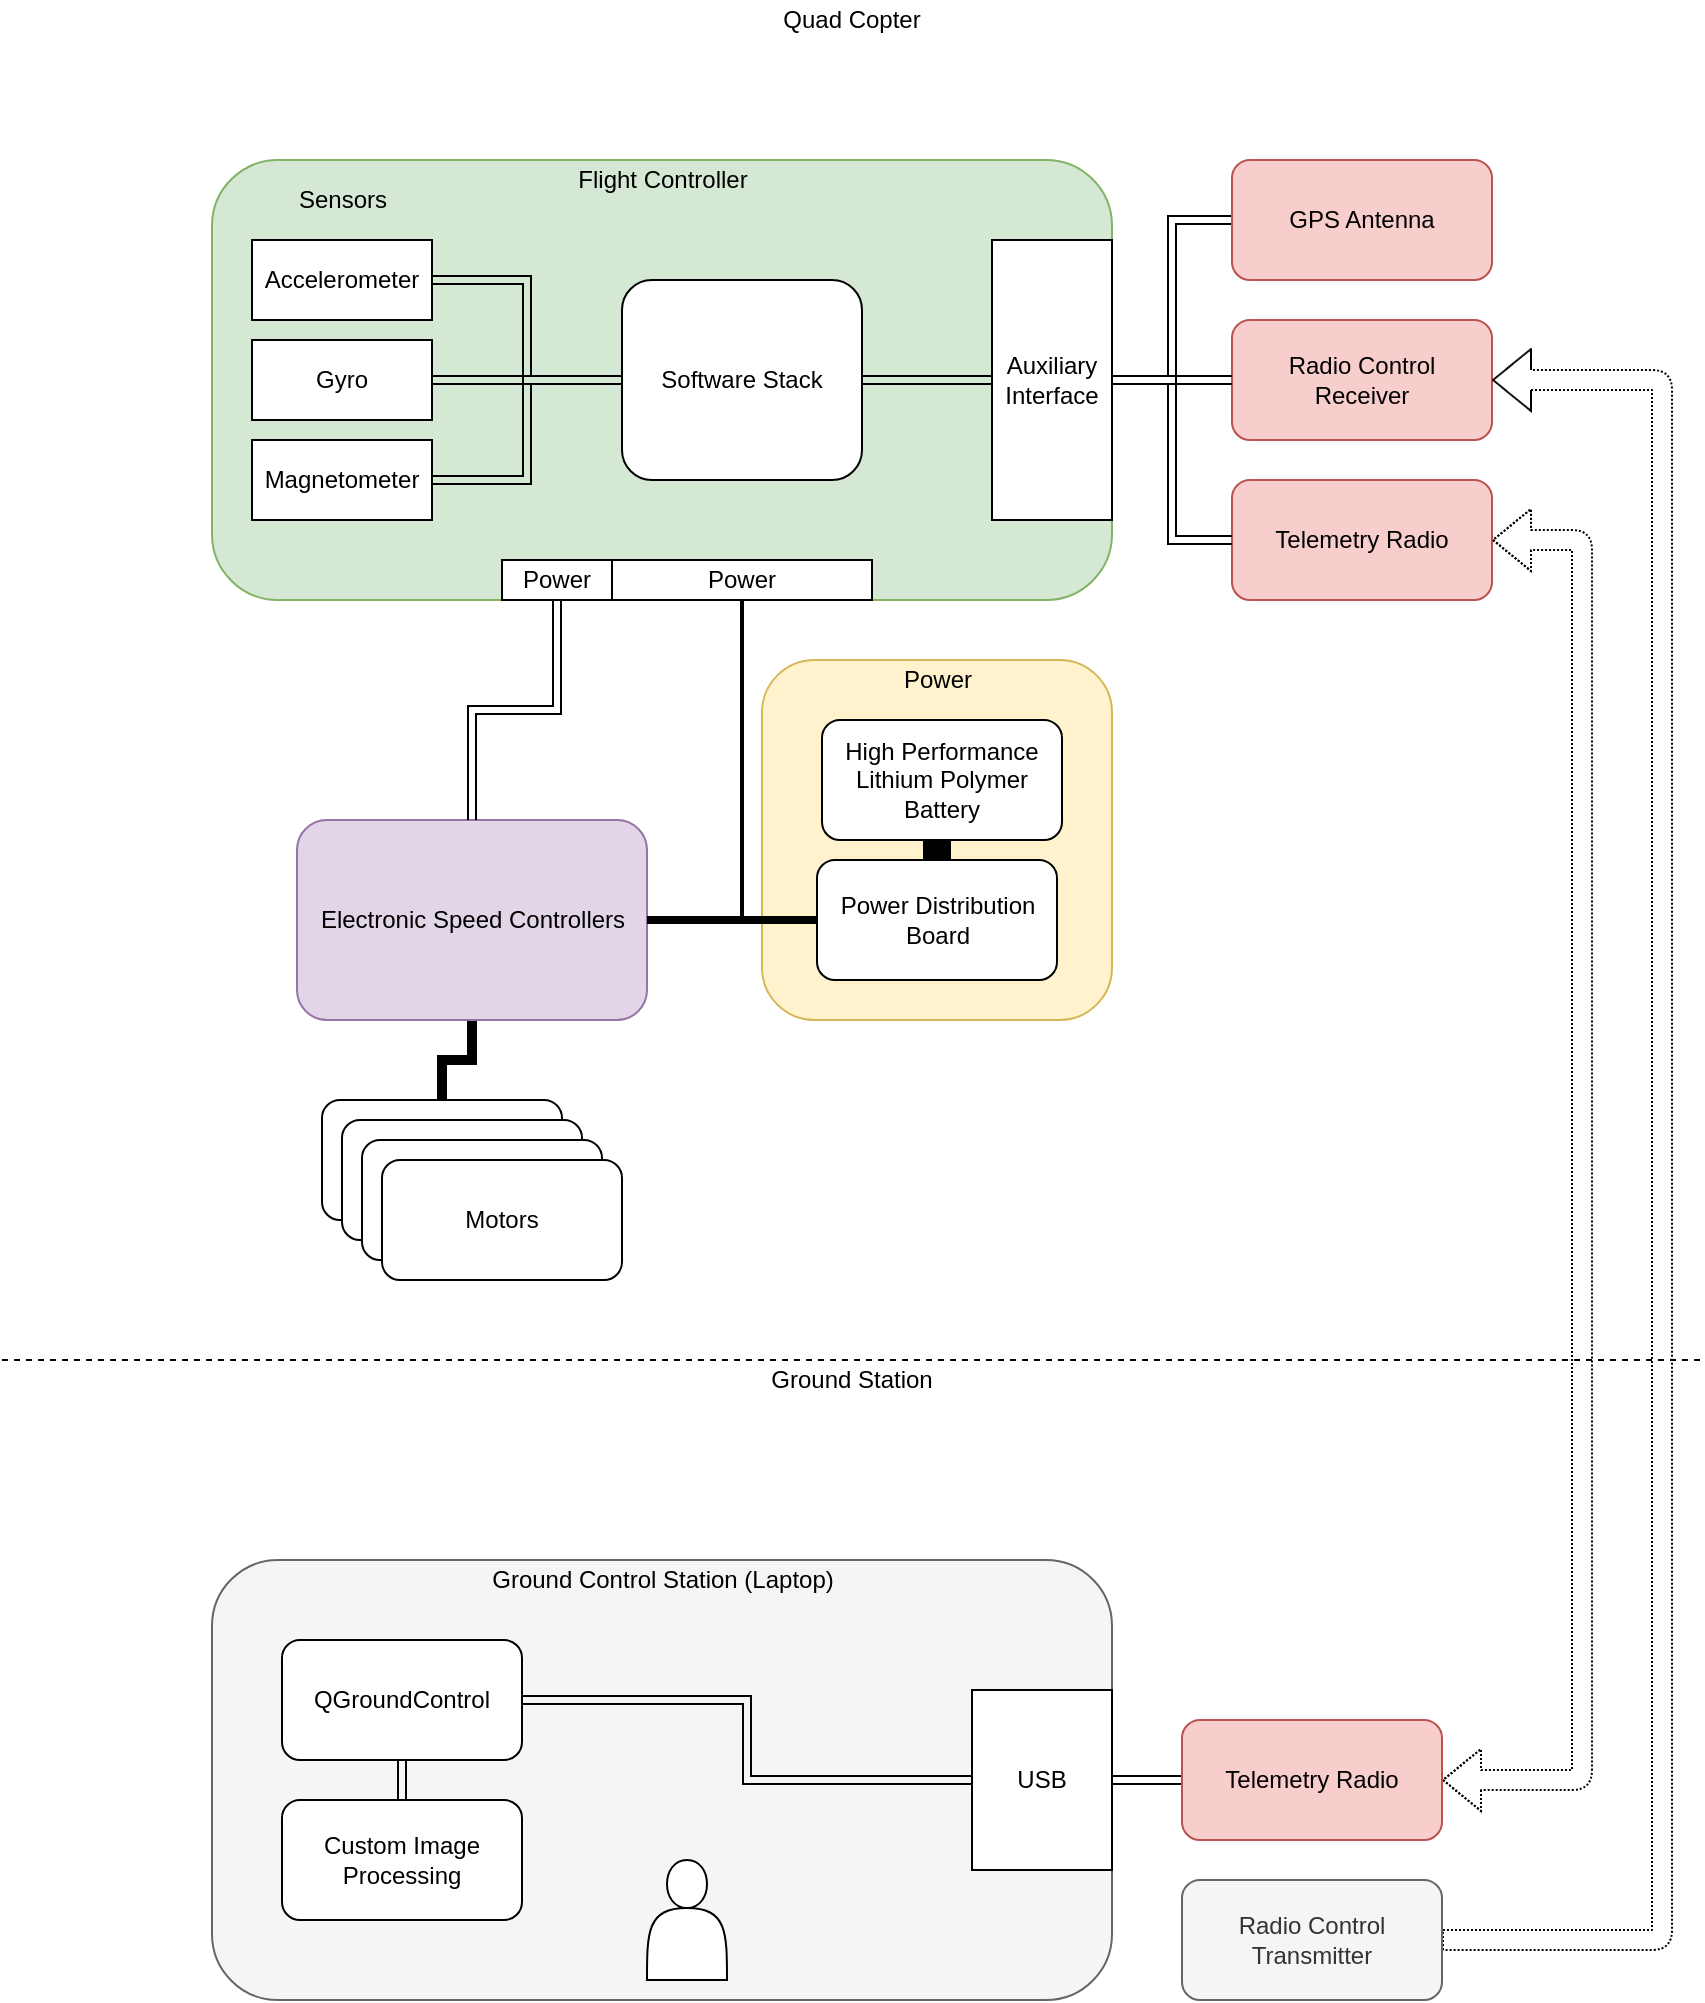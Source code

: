 <mxfile version="13.8.0" type="github">
  <diagram id="L57OoSPGVFHZ4M9xEeLx" name="Page-1">
    <mxGraphModel dx="1047" dy="913" grid="1" gridSize="10" guides="1" tooltips="1" connect="1" arrows="1" fold="1" page="1" pageScale="1" pageWidth="850" pageHeight="1100" math="0" shadow="0">
      <root>
        <mxCell id="0" />
        <mxCell id="1" parent="0" />
        <mxCell id="2hWn7nPDc2WVTGScbuD9-1" value="" style="endArrow=none;dashed=1;html=1;" edge="1" parent="1">
          <mxGeometry width="50" height="50" relative="1" as="geometry">
            <mxPoint y="680" as="sourcePoint" />
            <mxPoint x="849" y="680" as="targetPoint" />
          </mxGeometry>
        </mxCell>
        <mxCell id="2hWn7nPDc2WVTGScbuD9-3" value="" style="rounded=1;whiteSpace=wrap;html=1;fillColor=#d5e8d4;strokeColor=#82b366;" vertex="1" parent="1">
          <mxGeometry x="105" y="80" width="450" height="220" as="geometry" />
        </mxCell>
        <mxCell id="2hWn7nPDc2WVTGScbuD9-8" value="Flight Controller" style="text;html=1;resizable=0;autosize=1;align=center;verticalAlign=middle;points=[];fillColor=none;strokeColor=none;rounded=0;" vertex="1" parent="1">
          <mxGeometry x="280" y="80" width="100" height="20" as="geometry" />
        </mxCell>
        <mxCell id="2hWn7nPDc2WVTGScbuD9-61" style="edgeStyle=orthogonalEdgeStyle;rounded=0;orthogonalLoop=1;jettySize=auto;html=1;exitX=1;exitY=0.5;exitDx=0;exitDy=0;entryX=0;entryY=0.5;entryDx=0;entryDy=0;endArrow=none;endFill=0;strokeWidth=1;shape=link;" edge="1" parent="1" source="2hWn7nPDc2WVTGScbuD9-10" target="2hWn7nPDc2WVTGScbuD9-60">
          <mxGeometry relative="1" as="geometry" />
        </mxCell>
        <mxCell id="2hWn7nPDc2WVTGScbuD9-10" value="Accelerometer" style="rounded=0;whiteSpace=wrap;html=1;" vertex="1" parent="1">
          <mxGeometry x="125" y="120" width="90" height="40" as="geometry" />
        </mxCell>
        <mxCell id="2hWn7nPDc2WVTGScbuD9-62" style="edgeStyle=orthogonalEdgeStyle;shape=link;rounded=0;orthogonalLoop=1;jettySize=auto;html=1;exitX=1;exitY=0.5;exitDx=0;exitDy=0;entryX=0;entryY=0.5;entryDx=0;entryDy=0;endArrow=none;endFill=0;strokeWidth=1;" edge="1" parent="1" source="2hWn7nPDc2WVTGScbuD9-11" target="2hWn7nPDc2WVTGScbuD9-60">
          <mxGeometry relative="1" as="geometry" />
        </mxCell>
        <mxCell id="2hWn7nPDc2WVTGScbuD9-11" value="Gyro" style="rounded=0;whiteSpace=wrap;html=1;" vertex="1" parent="1">
          <mxGeometry x="125" y="170" width="90" height="40" as="geometry" />
        </mxCell>
        <mxCell id="2hWn7nPDc2WVTGScbuD9-63" style="edgeStyle=orthogonalEdgeStyle;shape=link;rounded=0;orthogonalLoop=1;jettySize=auto;html=1;exitX=1;exitY=0.5;exitDx=0;exitDy=0;entryX=0;entryY=0.5;entryDx=0;entryDy=0;endArrow=none;endFill=0;strokeWidth=1;" edge="1" parent="1" source="2hWn7nPDc2WVTGScbuD9-12" target="2hWn7nPDc2WVTGScbuD9-60">
          <mxGeometry relative="1" as="geometry" />
        </mxCell>
        <mxCell id="2hWn7nPDc2WVTGScbuD9-12" value="Magnetometer" style="rounded=0;whiteSpace=wrap;html=1;" vertex="1" parent="1">
          <mxGeometry x="125" y="220" width="90" height="40" as="geometry" />
        </mxCell>
        <mxCell id="2hWn7nPDc2WVTGScbuD9-13" value="Ground&amp;nbsp;Station" style="text;html=1;strokeColor=none;fillColor=none;align=center;verticalAlign=middle;whiteSpace=wrap;rounded=0;" vertex="1" parent="1">
          <mxGeometry x="370" y="680" width="110" height="20" as="geometry" />
        </mxCell>
        <mxCell id="2hWn7nPDc2WVTGScbuD9-14" value="Quad Copter" style="text;html=1;strokeColor=none;fillColor=none;align=center;verticalAlign=middle;whiteSpace=wrap;rounded=0;" vertex="1" parent="1">
          <mxGeometry x="385" width="80" height="20" as="geometry" />
        </mxCell>
        <mxCell id="2hWn7nPDc2WVTGScbuD9-43" style="edgeStyle=orthogonalEdgeStyle;shape=link;rounded=0;orthogonalLoop=1;jettySize=auto;html=1;exitX=0;exitY=0.5;exitDx=0;exitDy=0;entryX=1;entryY=0.5;entryDx=0;entryDy=0;endArrow=none;endFill=0;" edge="1" parent="1" source="2hWn7nPDc2WVTGScbuD9-16" target="2hWn7nPDc2WVTGScbuD9-41">
          <mxGeometry relative="1" as="geometry" />
        </mxCell>
        <mxCell id="2hWn7nPDc2WVTGScbuD9-16" value="GPS Antenna" style="rounded=1;whiteSpace=wrap;html=1;fillColor=#f8cecc;strokeColor=#b85450;" vertex="1" parent="1">
          <mxGeometry x="615" y="80" width="130" height="60" as="geometry" />
        </mxCell>
        <mxCell id="2hWn7nPDc2WVTGScbuD9-19" value="Telemetry Radio" style="rounded=1;whiteSpace=wrap;html=1;fillColor=#f8cecc;strokeColor=#b85450;" vertex="1" parent="1">
          <mxGeometry x="615" y="240" width="130" height="60" as="geometry" />
        </mxCell>
        <mxCell id="2hWn7nPDc2WVTGScbuD9-23" value="Sensors" style="text;html=1;resizable=0;autosize=1;align=center;verticalAlign=middle;points=[];fillColor=none;strokeColor=none;rounded=0;" vertex="1" parent="1">
          <mxGeometry x="140" y="90" width="60" height="20" as="geometry" />
        </mxCell>
        <mxCell id="2hWn7nPDc2WVTGScbuD9-28" value="" style="rounded=1;whiteSpace=wrap;html=1;fillColor=#f5f5f5;strokeColor=#666666;fontColor=#333333;" vertex="1" parent="1">
          <mxGeometry x="105" y="780" width="450" height="220" as="geometry" />
        </mxCell>
        <mxCell id="2hWn7nPDc2WVTGScbuD9-29" value="Ground Control Station (Laptop)" style="text;html=1;strokeColor=none;fillColor=none;align=center;verticalAlign=middle;whiteSpace=wrap;rounded=0;" vertex="1" parent="1">
          <mxGeometry x="232.5" y="780" width="195" height="20" as="geometry" />
        </mxCell>
        <mxCell id="2hWn7nPDc2WVTGScbuD9-33" style="edgeStyle=orthogonalEdgeStyle;shape=link;rounded=0;orthogonalLoop=1;jettySize=auto;html=1;exitX=0.5;exitY=1;exitDx=0;exitDy=0;entryX=0.5;entryY=0;entryDx=0;entryDy=0;endArrow=none;endFill=0;" edge="1" parent="1" source="2hWn7nPDc2WVTGScbuD9-30" target="2hWn7nPDc2WVTGScbuD9-32">
          <mxGeometry relative="1" as="geometry" />
        </mxCell>
        <mxCell id="2hWn7nPDc2WVTGScbuD9-37" style="edgeStyle=orthogonalEdgeStyle;shape=link;rounded=0;orthogonalLoop=1;jettySize=auto;html=1;exitX=1;exitY=0.5;exitDx=0;exitDy=0;entryX=0;entryY=0.5;entryDx=0;entryDy=0;endArrow=none;endFill=0;" edge="1" parent="1" source="2hWn7nPDc2WVTGScbuD9-30" target="2hWn7nPDc2WVTGScbuD9-35">
          <mxGeometry relative="1" as="geometry" />
        </mxCell>
        <mxCell id="2hWn7nPDc2WVTGScbuD9-30" value="QGroundControl" style="rounded=1;whiteSpace=wrap;html=1;" vertex="1" parent="1">
          <mxGeometry x="140" y="820" width="120" height="60" as="geometry" />
        </mxCell>
        <mxCell id="2hWn7nPDc2WVTGScbuD9-36" style="edgeStyle=orthogonalEdgeStyle;shape=link;rounded=0;orthogonalLoop=1;jettySize=auto;html=1;exitX=0;exitY=0.5;exitDx=0;exitDy=0;entryX=1;entryY=0.5;entryDx=0;entryDy=0;endArrow=none;endFill=0;" edge="1" parent="1" source="2hWn7nPDc2WVTGScbuD9-31" target="2hWn7nPDc2WVTGScbuD9-35">
          <mxGeometry relative="1" as="geometry" />
        </mxCell>
        <mxCell id="2hWn7nPDc2WVTGScbuD9-84" style="edgeStyle=orthogonalEdgeStyle;rounded=1;orthogonalLoop=1;jettySize=auto;html=1;exitX=1;exitY=0.5;exitDx=0;exitDy=0;entryX=1;entryY=0.5;entryDx=0;entryDy=0;startArrow=block;startFill=0;endArrow=block;endFill=0;strokeWidth=1;shape=flexArrow;dashed=1;dashPattern=1 1;" edge="1" parent="1" source="2hWn7nPDc2WVTGScbuD9-31" target="2hWn7nPDc2WVTGScbuD9-19">
          <mxGeometry relative="1" as="geometry">
            <Array as="points">
              <mxPoint x="790" y="890" />
              <mxPoint x="790" y="270" />
            </Array>
          </mxGeometry>
        </mxCell>
        <mxCell id="2hWn7nPDc2WVTGScbuD9-31" value="Telemetry Radio" style="rounded=1;whiteSpace=wrap;html=1;fillColor=#f8cecc;strokeColor=#b85450;" vertex="1" parent="1">
          <mxGeometry x="590" y="860" width="130" height="60" as="geometry" />
        </mxCell>
        <mxCell id="2hWn7nPDc2WVTGScbuD9-32" value="Custom Image Processing" style="rounded=1;whiteSpace=wrap;html=1;" vertex="1" parent="1">
          <mxGeometry x="140" y="900" width="120" height="60" as="geometry" />
        </mxCell>
        <mxCell id="2hWn7nPDc2WVTGScbuD9-34" value="Radio Control&lt;br&gt;Receiver" style="rounded=1;whiteSpace=wrap;html=1;fillColor=#f8cecc;strokeColor=#b85450;" vertex="1" parent="1">
          <mxGeometry x="615" y="160" width="130" height="60" as="geometry" />
        </mxCell>
        <mxCell id="2hWn7nPDc2WVTGScbuD9-35" value="USB" style="rounded=0;whiteSpace=wrap;html=1;" vertex="1" parent="1">
          <mxGeometry x="485" y="845" width="70" height="90" as="geometry" />
        </mxCell>
        <mxCell id="2hWn7nPDc2WVTGScbuD9-85" style="edgeStyle=orthogonalEdgeStyle;shape=flexArrow;rounded=1;orthogonalLoop=1;jettySize=auto;html=1;exitX=1;exitY=0.5;exitDx=0;exitDy=0;entryX=1;entryY=0.5;entryDx=0;entryDy=0;dashed=1;dashPattern=1 1;startArrow=none;startFill=0;endArrow=block;endFill=0;strokeWidth=1;" edge="1" parent="1" source="2hWn7nPDc2WVTGScbuD9-39" target="2hWn7nPDc2WVTGScbuD9-34">
          <mxGeometry relative="1" as="geometry">
            <Array as="points">
              <mxPoint x="830" y="970" />
              <mxPoint x="830" y="190" />
            </Array>
          </mxGeometry>
        </mxCell>
        <mxCell id="2hWn7nPDc2WVTGScbuD9-39" value="Radio Control Transmitter" style="rounded=1;whiteSpace=wrap;html=1;fillColor=#f5f5f5;strokeColor=#666666;fontColor=#333333;" vertex="1" parent="1">
          <mxGeometry x="590" y="940" width="130" height="60" as="geometry" />
        </mxCell>
        <mxCell id="2hWn7nPDc2WVTGScbuD9-42" style="edgeStyle=orthogonalEdgeStyle;shape=link;rounded=0;orthogonalLoop=1;jettySize=auto;html=1;exitX=1;exitY=0.5;exitDx=0;exitDy=0;entryX=0;entryY=0.5;entryDx=0;entryDy=0;endArrow=none;endFill=0;" edge="1" parent="1" source="2hWn7nPDc2WVTGScbuD9-41" target="2hWn7nPDc2WVTGScbuD9-34">
          <mxGeometry relative="1" as="geometry" />
        </mxCell>
        <mxCell id="2hWn7nPDc2WVTGScbuD9-44" style="edgeStyle=orthogonalEdgeStyle;shape=link;rounded=0;orthogonalLoop=1;jettySize=auto;html=1;exitX=1;exitY=0.5;exitDx=0;exitDy=0;entryX=0;entryY=0.5;entryDx=0;entryDy=0;endArrow=none;endFill=0;" edge="1" parent="1" source="2hWn7nPDc2WVTGScbuD9-41" target="2hWn7nPDc2WVTGScbuD9-19">
          <mxGeometry relative="1" as="geometry" />
        </mxCell>
        <mxCell id="2hWn7nPDc2WVTGScbuD9-41" value="Auxiliary Interface" style="rounded=0;whiteSpace=wrap;html=1;" vertex="1" parent="1">
          <mxGeometry x="495" y="120" width="60" height="140" as="geometry" />
        </mxCell>
        <mxCell id="2hWn7nPDc2WVTGScbuD9-45" value="" style="rounded=1;whiteSpace=wrap;html=1;fillColor=#fff2cc;strokeColor=#d6b656;" vertex="1" parent="1">
          <mxGeometry x="380" y="330" width="175" height="180" as="geometry" />
        </mxCell>
        <mxCell id="2hWn7nPDc2WVTGScbuD9-77" style="edgeStyle=orthogonalEdgeStyle;rounded=0;orthogonalLoop=1;jettySize=auto;html=1;exitX=0.5;exitY=1;exitDx=0;exitDy=0;startArrow=none;startFill=0;endArrow=none;endFill=0;strokeWidth=5;" edge="1" parent="1" source="2hWn7nPDc2WVTGScbuD9-48" target="2hWn7nPDc2WVTGScbuD9-67">
          <mxGeometry relative="1" as="geometry" />
        </mxCell>
        <mxCell id="2hWn7nPDc2WVTGScbuD9-48" value="Electronic Speed Controllers" style="rounded=1;whiteSpace=wrap;html=1;fillColor=#e1d5e7;strokeColor=#9673a6;" vertex="1" parent="1">
          <mxGeometry x="147.5" y="410" width="175" height="100" as="geometry" />
        </mxCell>
        <mxCell id="2hWn7nPDc2WVTGScbuD9-71" style="edgeStyle=orthogonalEdgeStyle;rounded=0;orthogonalLoop=1;jettySize=auto;html=1;exitX=0;exitY=0.5;exitDx=0;exitDy=0;startArrow=none;startFill=0;endArrow=none;endFill=0;endSize=2;strokeWidth=2;" edge="1" parent="1" source="2hWn7nPDc2WVTGScbuD9-54" target="2hWn7nPDc2WVTGScbuD9-65">
          <mxGeometry relative="1" as="geometry" />
        </mxCell>
        <mxCell id="2hWn7nPDc2WVTGScbuD9-74" style="edgeStyle=orthogonalEdgeStyle;rounded=0;orthogonalLoop=1;jettySize=auto;html=1;exitX=0;exitY=0.5;exitDx=0;exitDy=0;entryX=1;entryY=0.5;entryDx=0;entryDy=0;startArrow=none;startFill=0;endArrow=none;endFill=0;endSize=2;strokeWidth=4;" edge="1" parent="1" source="2hWn7nPDc2WVTGScbuD9-54" target="2hWn7nPDc2WVTGScbuD9-48">
          <mxGeometry relative="1" as="geometry" />
        </mxCell>
        <mxCell id="2hWn7nPDc2WVTGScbuD9-54" value="Power Distribution Board" style="rounded=1;whiteSpace=wrap;html=1;" vertex="1" parent="1">
          <mxGeometry x="407.5" y="430" width="120" height="60" as="geometry" />
        </mxCell>
        <mxCell id="2hWn7nPDc2WVTGScbuD9-55" value="Power" style="text;html=1;strokeColor=none;fillColor=none;align=center;verticalAlign=middle;whiteSpace=wrap;rounded=0;" vertex="1" parent="1">
          <mxGeometry x="447.5" y="330" width="40" height="20" as="geometry" />
        </mxCell>
        <mxCell id="2hWn7nPDc2WVTGScbuD9-72" style="edgeStyle=orthogonalEdgeStyle;rounded=0;orthogonalLoop=1;jettySize=auto;html=1;exitX=0.5;exitY=1;exitDx=0;exitDy=0;entryX=0.5;entryY=0;entryDx=0;entryDy=0;startArrow=none;startFill=0;endArrow=none;endFill=0;endSize=2;strokeWidth=14;" edge="1" parent="1" source="2hWn7nPDc2WVTGScbuD9-57" target="2hWn7nPDc2WVTGScbuD9-54">
          <mxGeometry relative="1" as="geometry" />
        </mxCell>
        <mxCell id="2hWn7nPDc2WVTGScbuD9-57" value="&lt;span&gt;High Performance Lithium Polymer Battery&lt;/span&gt;" style="rounded=1;whiteSpace=wrap;html=1;" vertex="1" parent="1">
          <mxGeometry x="410" y="360" width="120" height="60" as="geometry" />
        </mxCell>
        <mxCell id="2hWn7nPDc2WVTGScbuD9-64" style="edgeStyle=orthogonalEdgeStyle;shape=link;rounded=0;orthogonalLoop=1;jettySize=auto;html=1;exitX=1;exitY=0.5;exitDx=0;exitDy=0;endArrow=none;endFill=0;strokeWidth=1;" edge="1" parent="1" source="2hWn7nPDc2WVTGScbuD9-60" target="2hWn7nPDc2WVTGScbuD9-41">
          <mxGeometry relative="1" as="geometry" />
        </mxCell>
        <mxCell id="2hWn7nPDc2WVTGScbuD9-60" value="Software Stack" style="rounded=1;whiteSpace=wrap;html=1;" vertex="1" parent="1">
          <mxGeometry x="310" y="140" width="120" height="100" as="geometry" />
        </mxCell>
        <mxCell id="2hWn7nPDc2WVTGScbuD9-65" value="Power" style="rounded=0;whiteSpace=wrap;html=1;" vertex="1" parent="1">
          <mxGeometry x="305" y="280" width="130" height="20" as="geometry" />
        </mxCell>
        <mxCell id="2hWn7nPDc2WVTGScbuD9-67" value="Motor" style="rounded=1;whiteSpace=wrap;html=1;" vertex="1" parent="1">
          <mxGeometry x="160" y="550" width="120" height="60" as="geometry" />
        </mxCell>
        <mxCell id="2hWn7nPDc2WVTGScbuD9-68" value="Motor" style="rounded=1;whiteSpace=wrap;html=1;" vertex="1" parent="1">
          <mxGeometry x="170" y="560" width="120" height="60" as="geometry" />
        </mxCell>
        <mxCell id="2hWn7nPDc2WVTGScbuD9-69" value="Motor" style="rounded=1;whiteSpace=wrap;html=1;" vertex="1" parent="1">
          <mxGeometry x="180" y="570" width="120" height="60" as="geometry" />
        </mxCell>
        <mxCell id="2hWn7nPDc2WVTGScbuD9-70" value="Motors" style="rounded=1;whiteSpace=wrap;html=1;" vertex="1" parent="1">
          <mxGeometry x="190" y="580" width="120" height="60" as="geometry" />
        </mxCell>
        <mxCell id="2hWn7nPDc2WVTGScbuD9-76" style="edgeStyle=orthogonalEdgeStyle;rounded=0;orthogonalLoop=1;jettySize=auto;html=1;exitX=0.5;exitY=1;exitDx=0;exitDy=0;entryX=0.5;entryY=0;entryDx=0;entryDy=0;startArrow=none;startFill=0;endArrow=none;endFill=0;strokeWidth=1;shape=link;" edge="1" parent="1" source="2hWn7nPDc2WVTGScbuD9-75" target="2hWn7nPDc2WVTGScbuD9-48">
          <mxGeometry relative="1" as="geometry" />
        </mxCell>
        <mxCell id="2hWn7nPDc2WVTGScbuD9-75" value="Power" style="rounded=0;whiteSpace=wrap;html=1;" vertex="1" parent="1">
          <mxGeometry x="250" y="280" width="55" height="20" as="geometry" />
        </mxCell>
        <mxCell id="2hWn7nPDc2WVTGScbuD9-83" value="" style="shape=actor;whiteSpace=wrap;html=1;" vertex="1" parent="1">
          <mxGeometry x="322.5" y="930" width="40" height="60" as="geometry" />
        </mxCell>
      </root>
    </mxGraphModel>
  </diagram>
</mxfile>
